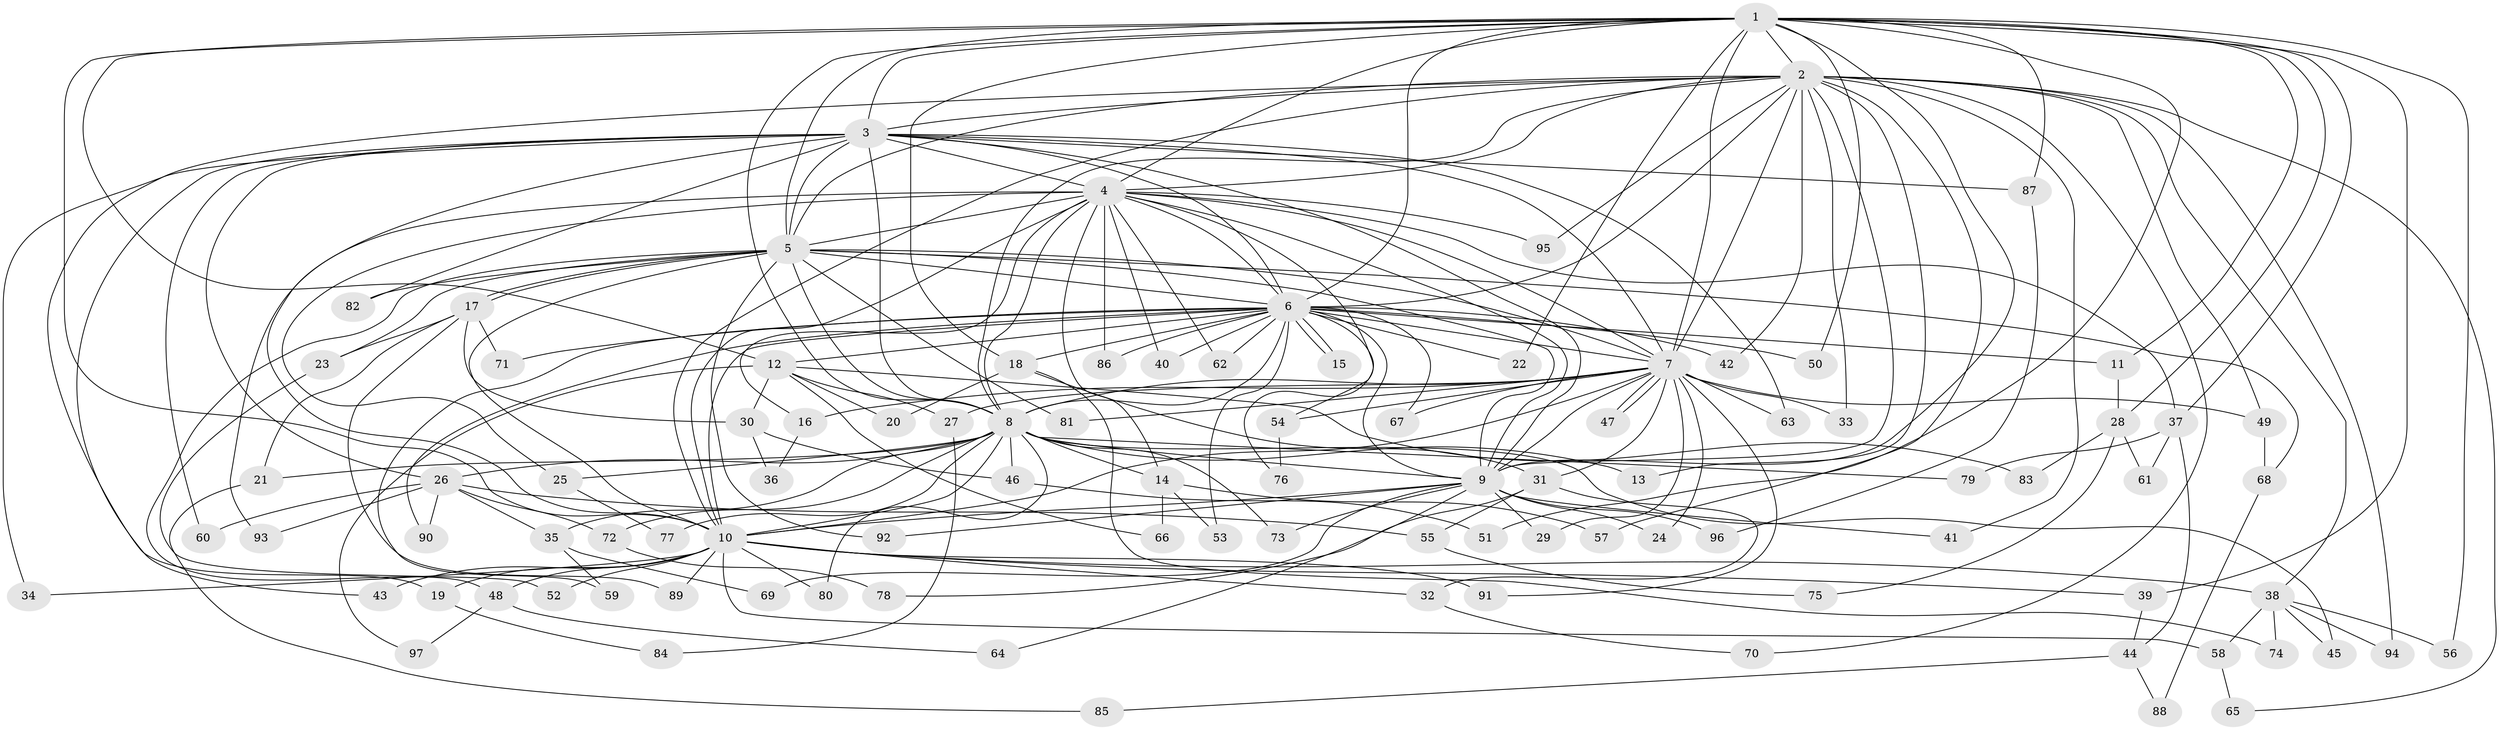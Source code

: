 // Generated by graph-tools (version 1.1) at 2025/34/03/09/25 02:34:40]
// undirected, 97 vertices, 219 edges
graph export_dot {
graph [start="1"]
  node [color=gray90,style=filled];
  1;
  2;
  3;
  4;
  5;
  6;
  7;
  8;
  9;
  10;
  11;
  12;
  13;
  14;
  15;
  16;
  17;
  18;
  19;
  20;
  21;
  22;
  23;
  24;
  25;
  26;
  27;
  28;
  29;
  30;
  31;
  32;
  33;
  34;
  35;
  36;
  37;
  38;
  39;
  40;
  41;
  42;
  43;
  44;
  45;
  46;
  47;
  48;
  49;
  50;
  51;
  52;
  53;
  54;
  55;
  56;
  57;
  58;
  59;
  60;
  61;
  62;
  63;
  64;
  65;
  66;
  67;
  68;
  69;
  70;
  71;
  72;
  73;
  74;
  75;
  76;
  77;
  78;
  79;
  80;
  81;
  82;
  83;
  84;
  85;
  86;
  87;
  88;
  89;
  90;
  91;
  92;
  93;
  94;
  95;
  96;
  97;
  1 -- 2;
  1 -- 3;
  1 -- 4;
  1 -- 5;
  1 -- 6;
  1 -- 7;
  1 -- 8;
  1 -- 9;
  1 -- 10;
  1 -- 11;
  1 -- 12;
  1 -- 18;
  1 -- 22;
  1 -- 28;
  1 -- 37;
  1 -- 39;
  1 -- 50;
  1 -- 51;
  1 -- 56;
  1 -- 87;
  2 -- 3;
  2 -- 4;
  2 -- 5;
  2 -- 6;
  2 -- 7;
  2 -- 8;
  2 -- 9;
  2 -- 10;
  2 -- 13;
  2 -- 19;
  2 -- 33;
  2 -- 38;
  2 -- 41;
  2 -- 42;
  2 -- 49;
  2 -- 57;
  2 -- 65;
  2 -- 70;
  2 -- 94;
  2 -- 95;
  3 -- 4;
  3 -- 5;
  3 -- 6;
  3 -- 7;
  3 -- 8;
  3 -- 9;
  3 -- 10;
  3 -- 26;
  3 -- 34;
  3 -- 43;
  3 -- 60;
  3 -- 63;
  3 -- 82;
  3 -- 87;
  4 -- 5;
  4 -- 6;
  4 -- 7;
  4 -- 8;
  4 -- 9;
  4 -- 10;
  4 -- 14;
  4 -- 16;
  4 -- 25;
  4 -- 37;
  4 -- 40;
  4 -- 62;
  4 -- 76;
  4 -- 86;
  4 -- 93;
  4 -- 95;
  5 -- 6;
  5 -- 7;
  5 -- 8;
  5 -- 9;
  5 -- 10;
  5 -- 17;
  5 -- 17;
  5 -- 23;
  5 -- 48;
  5 -- 68;
  5 -- 81;
  5 -- 82;
  5 -- 92;
  6 -- 7;
  6 -- 8;
  6 -- 9;
  6 -- 10;
  6 -- 11;
  6 -- 12;
  6 -- 15;
  6 -- 15;
  6 -- 18;
  6 -- 22;
  6 -- 40;
  6 -- 42;
  6 -- 50;
  6 -- 53;
  6 -- 54;
  6 -- 59;
  6 -- 62;
  6 -- 67;
  6 -- 71;
  6 -- 86;
  6 -- 90;
  7 -- 8;
  7 -- 9;
  7 -- 10;
  7 -- 16;
  7 -- 24;
  7 -- 27;
  7 -- 29;
  7 -- 31;
  7 -- 33;
  7 -- 47;
  7 -- 47;
  7 -- 49;
  7 -- 54;
  7 -- 63;
  7 -- 67;
  7 -- 81;
  7 -- 91;
  8 -- 9;
  8 -- 10;
  8 -- 13;
  8 -- 14;
  8 -- 21;
  8 -- 25;
  8 -- 26;
  8 -- 35;
  8 -- 45;
  8 -- 46;
  8 -- 72;
  8 -- 73;
  8 -- 77;
  8 -- 79;
  8 -- 80;
  9 -- 10;
  9 -- 24;
  9 -- 29;
  9 -- 41;
  9 -- 64;
  9 -- 69;
  9 -- 73;
  9 -- 92;
  9 -- 96;
  10 -- 19;
  10 -- 32;
  10 -- 34;
  10 -- 38;
  10 -- 39;
  10 -- 43;
  10 -- 48;
  10 -- 52;
  10 -- 58;
  10 -- 80;
  10 -- 89;
  10 -- 91;
  11 -- 28;
  12 -- 20;
  12 -- 27;
  12 -- 30;
  12 -- 66;
  12 -- 83;
  12 -- 97;
  14 -- 53;
  14 -- 57;
  14 -- 66;
  16 -- 36;
  17 -- 21;
  17 -- 23;
  17 -- 30;
  17 -- 71;
  17 -- 89;
  18 -- 20;
  18 -- 31;
  18 -- 74;
  19 -- 84;
  21 -- 85;
  23 -- 52;
  25 -- 77;
  26 -- 35;
  26 -- 55;
  26 -- 60;
  26 -- 72;
  26 -- 90;
  26 -- 93;
  27 -- 84;
  28 -- 61;
  28 -- 75;
  28 -- 83;
  30 -- 36;
  30 -- 46;
  31 -- 32;
  31 -- 55;
  31 -- 78;
  32 -- 70;
  35 -- 59;
  35 -- 69;
  37 -- 44;
  37 -- 61;
  37 -- 79;
  38 -- 45;
  38 -- 56;
  38 -- 58;
  38 -- 74;
  38 -- 94;
  39 -- 44;
  44 -- 85;
  44 -- 88;
  46 -- 51;
  48 -- 64;
  48 -- 97;
  49 -- 68;
  54 -- 76;
  55 -- 75;
  58 -- 65;
  68 -- 88;
  72 -- 78;
  87 -- 96;
}

